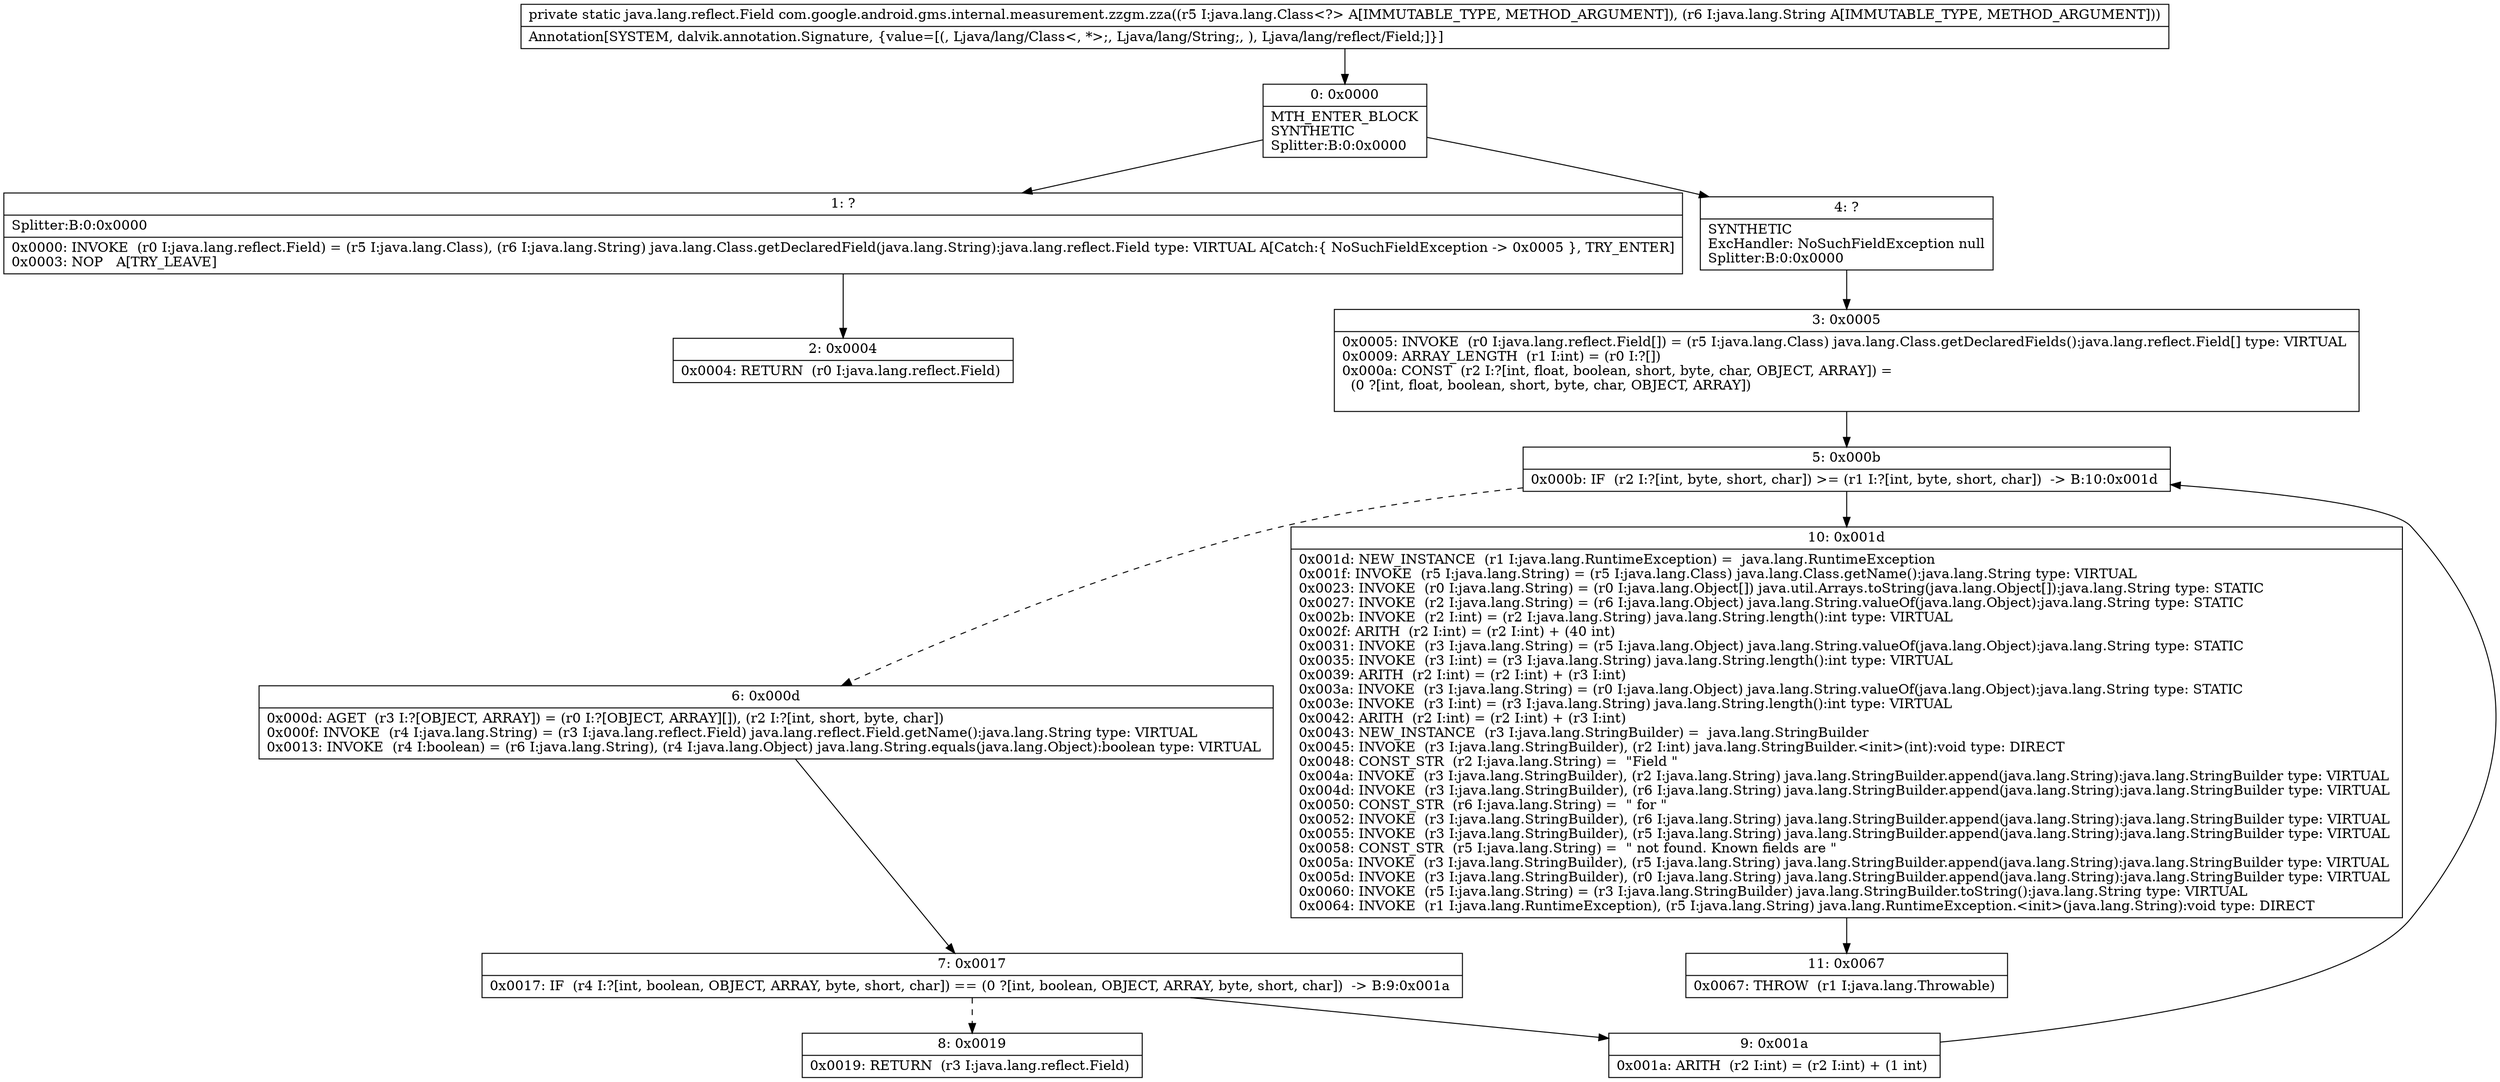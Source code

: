 digraph "CFG forcom.google.android.gms.internal.measurement.zzgm.zza(Ljava\/lang\/Class;Ljava\/lang\/String;)Ljava\/lang\/reflect\/Field;" {
Node_0 [shape=record,label="{0\:\ 0x0000|MTH_ENTER_BLOCK\lSYNTHETIC\lSplitter:B:0:0x0000\l}"];
Node_1 [shape=record,label="{1\:\ ?|Splitter:B:0:0x0000\l|0x0000: INVOKE  (r0 I:java.lang.reflect.Field) = (r5 I:java.lang.Class), (r6 I:java.lang.String) java.lang.Class.getDeclaredField(java.lang.String):java.lang.reflect.Field type: VIRTUAL A[Catch:\{ NoSuchFieldException \-\> 0x0005 \}, TRY_ENTER]\l0x0003: NOP   A[TRY_LEAVE]\l}"];
Node_2 [shape=record,label="{2\:\ 0x0004|0x0004: RETURN  (r0 I:java.lang.reflect.Field) \l}"];
Node_3 [shape=record,label="{3\:\ 0x0005|0x0005: INVOKE  (r0 I:java.lang.reflect.Field[]) = (r5 I:java.lang.Class) java.lang.Class.getDeclaredFields():java.lang.reflect.Field[] type: VIRTUAL \l0x0009: ARRAY_LENGTH  (r1 I:int) = (r0 I:?[]) \l0x000a: CONST  (r2 I:?[int, float, boolean, short, byte, char, OBJECT, ARRAY]) = \l  (0 ?[int, float, boolean, short, byte, char, OBJECT, ARRAY])\l \l}"];
Node_4 [shape=record,label="{4\:\ ?|SYNTHETIC\lExcHandler: NoSuchFieldException null\lSplitter:B:0:0x0000\l}"];
Node_5 [shape=record,label="{5\:\ 0x000b|0x000b: IF  (r2 I:?[int, byte, short, char]) \>= (r1 I:?[int, byte, short, char])  \-\> B:10:0x001d \l}"];
Node_6 [shape=record,label="{6\:\ 0x000d|0x000d: AGET  (r3 I:?[OBJECT, ARRAY]) = (r0 I:?[OBJECT, ARRAY][]), (r2 I:?[int, short, byte, char]) \l0x000f: INVOKE  (r4 I:java.lang.String) = (r3 I:java.lang.reflect.Field) java.lang.reflect.Field.getName():java.lang.String type: VIRTUAL \l0x0013: INVOKE  (r4 I:boolean) = (r6 I:java.lang.String), (r4 I:java.lang.Object) java.lang.String.equals(java.lang.Object):boolean type: VIRTUAL \l}"];
Node_7 [shape=record,label="{7\:\ 0x0017|0x0017: IF  (r4 I:?[int, boolean, OBJECT, ARRAY, byte, short, char]) == (0 ?[int, boolean, OBJECT, ARRAY, byte, short, char])  \-\> B:9:0x001a \l}"];
Node_8 [shape=record,label="{8\:\ 0x0019|0x0019: RETURN  (r3 I:java.lang.reflect.Field) \l}"];
Node_9 [shape=record,label="{9\:\ 0x001a|0x001a: ARITH  (r2 I:int) = (r2 I:int) + (1 int) \l}"];
Node_10 [shape=record,label="{10\:\ 0x001d|0x001d: NEW_INSTANCE  (r1 I:java.lang.RuntimeException) =  java.lang.RuntimeException \l0x001f: INVOKE  (r5 I:java.lang.String) = (r5 I:java.lang.Class) java.lang.Class.getName():java.lang.String type: VIRTUAL \l0x0023: INVOKE  (r0 I:java.lang.String) = (r0 I:java.lang.Object[]) java.util.Arrays.toString(java.lang.Object[]):java.lang.String type: STATIC \l0x0027: INVOKE  (r2 I:java.lang.String) = (r6 I:java.lang.Object) java.lang.String.valueOf(java.lang.Object):java.lang.String type: STATIC \l0x002b: INVOKE  (r2 I:int) = (r2 I:java.lang.String) java.lang.String.length():int type: VIRTUAL \l0x002f: ARITH  (r2 I:int) = (r2 I:int) + (40 int) \l0x0031: INVOKE  (r3 I:java.lang.String) = (r5 I:java.lang.Object) java.lang.String.valueOf(java.lang.Object):java.lang.String type: STATIC \l0x0035: INVOKE  (r3 I:int) = (r3 I:java.lang.String) java.lang.String.length():int type: VIRTUAL \l0x0039: ARITH  (r2 I:int) = (r2 I:int) + (r3 I:int) \l0x003a: INVOKE  (r3 I:java.lang.String) = (r0 I:java.lang.Object) java.lang.String.valueOf(java.lang.Object):java.lang.String type: STATIC \l0x003e: INVOKE  (r3 I:int) = (r3 I:java.lang.String) java.lang.String.length():int type: VIRTUAL \l0x0042: ARITH  (r2 I:int) = (r2 I:int) + (r3 I:int) \l0x0043: NEW_INSTANCE  (r3 I:java.lang.StringBuilder) =  java.lang.StringBuilder \l0x0045: INVOKE  (r3 I:java.lang.StringBuilder), (r2 I:int) java.lang.StringBuilder.\<init\>(int):void type: DIRECT \l0x0048: CONST_STR  (r2 I:java.lang.String) =  \"Field \" \l0x004a: INVOKE  (r3 I:java.lang.StringBuilder), (r2 I:java.lang.String) java.lang.StringBuilder.append(java.lang.String):java.lang.StringBuilder type: VIRTUAL \l0x004d: INVOKE  (r3 I:java.lang.StringBuilder), (r6 I:java.lang.String) java.lang.StringBuilder.append(java.lang.String):java.lang.StringBuilder type: VIRTUAL \l0x0050: CONST_STR  (r6 I:java.lang.String) =  \" for \" \l0x0052: INVOKE  (r3 I:java.lang.StringBuilder), (r6 I:java.lang.String) java.lang.StringBuilder.append(java.lang.String):java.lang.StringBuilder type: VIRTUAL \l0x0055: INVOKE  (r3 I:java.lang.StringBuilder), (r5 I:java.lang.String) java.lang.StringBuilder.append(java.lang.String):java.lang.StringBuilder type: VIRTUAL \l0x0058: CONST_STR  (r5 I:java.lang.String) =  \" not found. Known fields are \" \l0x005a: INVOKE  (r3 I:java.lang.StringBuilder), (r5 I:java.lang.String) java.lang.StringBuilder.append(java.lang.String):java.lang.StringBuilder type: VIRTUAL \l0x005d: INVOKE  (r3 I:java.lang.StringBuilder), (r0 I:java.lang.String) java.lang.StringBuilder.append(java.lang.String):java.lang.StringBuilder type: VIRTUAL \l0x0060: INVOKE  (r5 I:java.lang.String) = (r3 I:java.lang.StringBuilder) java.lang.StringBuilder.toString():java.lang.String type: VIRTUAL \l0x0064: INVOKE  (r1 I:java.lang.RuntimeException), (r5 I:java.lang.String) java.lang.RuntimeException.\<init\>(java.lang.String):void type: DIRECT \l}"];
Node_11 [shape=record,label="{11\:\ 0x0067|0x0067: THROW  (r1 I:java.lang.Throwable) \l}"];
MethodNode[shape=record,label="{private static java.lang.reflect.Field com.google.android.gms.internal.measurement.zzgm.zza((r5 I:java.lang.Class\<?\> A[IMMUTABLE_TYPE, METHOD_ARGUMENT]), (r6 I:java.lang.String A[IMMUTABLE_TYPE, METHOD_ARGUMENT]))  | Annotation[SYSTEM, dalvik.annotation.Signature, \{value=[(, Ljava\/lang\/Class\<, *\>;, Ljava\/lang\/String;, ), Ljava\/lang\/reflect\/Field;]\}]\l}"];
MethodNode -> Node_0;
Node_0 -> Node_1;
Node_0 -> Node_4;
Node_1 -> Node_2;
Node_3 -> Node_5;
Node_4 -> Node_3;
Node_5 -> Node_6[style=dashed];
Node_5 -> Node_10;
Node_6 -> Node_7;
Node_7 -> Node_8[style=dashed];
Node_7 -> Node_9;
Node_9 -> Node_5;
Node_10 -> Node_11;
}

